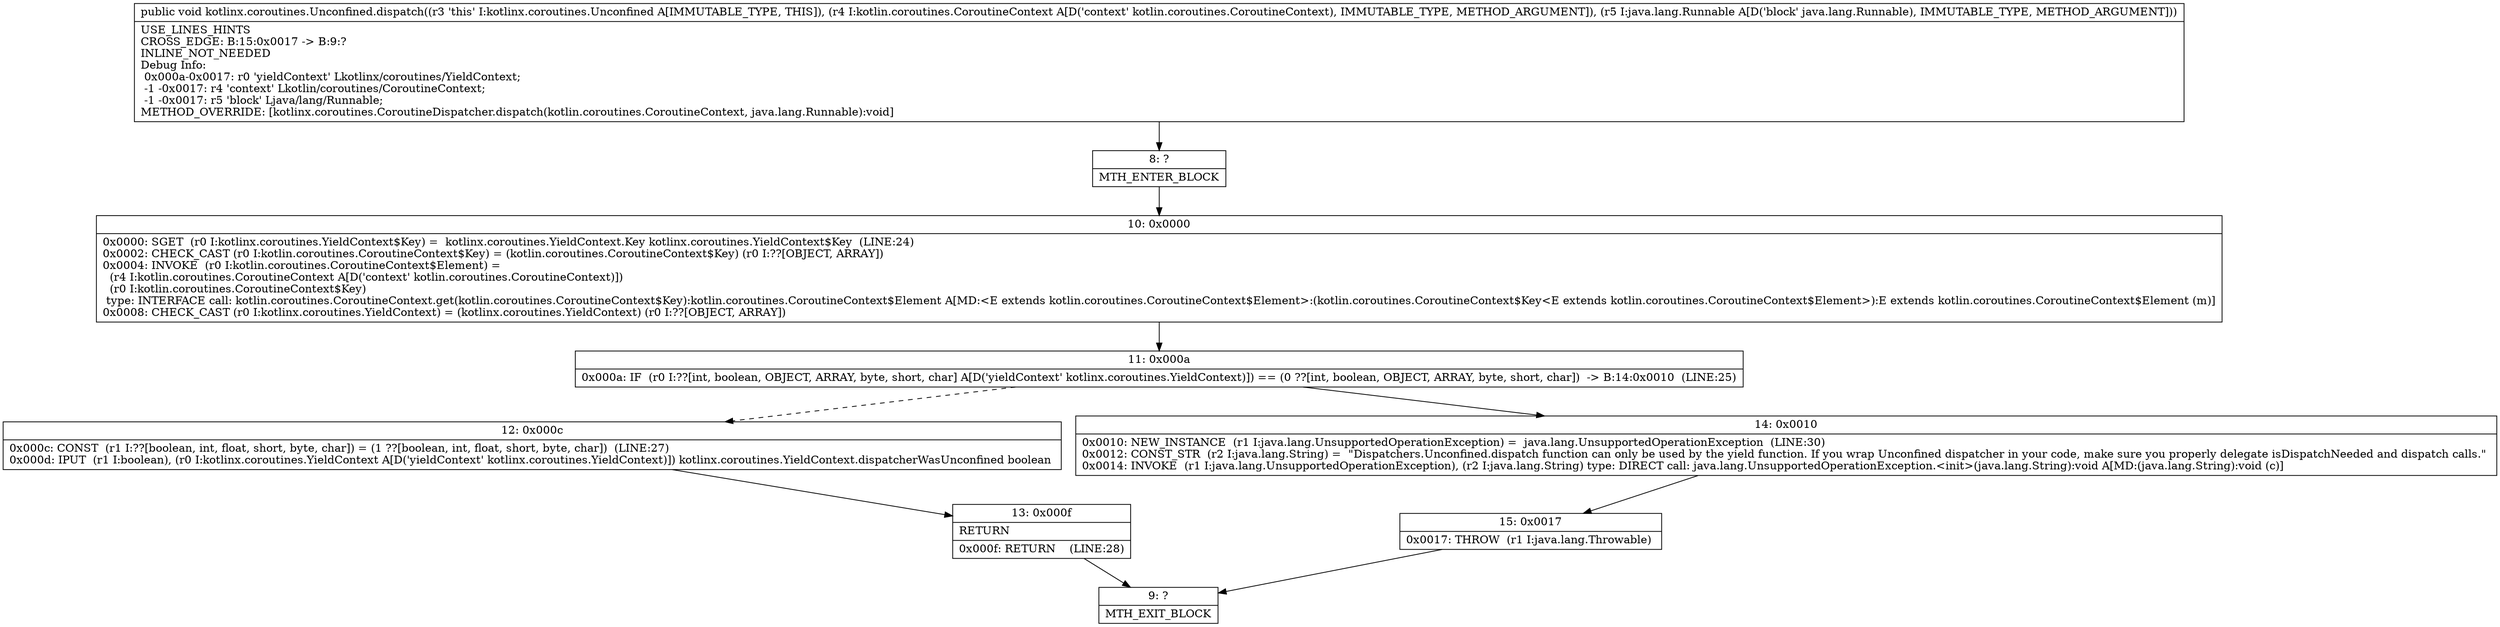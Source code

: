 digraph "CFG forkotlinx.coroutines.Unconfined.dispatch(Lkotlin\/coroutines\/CoroutineContext;Ljava\/lang\/Runnable;)V" {
Node_8 [shape=record,label="{8\:\ ?|MTH_ENTER_BLOCK\l}"];
Node_10 [shape=record,label="{10\:\ 0x0000|0x0000: SGET  (r0 I:kotlinx.coroutines.YieldContext$Key) =  kotlinx.coroutines.YieldContext.Key kotlinx.coroutines.YieldContext$Key  (LINE:24)\l0x0002: CHECK_CAST (r0 I:kotlin.coroutines.CoroutineContext$Key) = (kotlin.coroutines.CoroutineContext$Key) (r0 I:??[OBJECT, ARRAY]) \l0x0004: INVOKE  (r0 I:kotlin.coroutines.CoroutineContext$Element) = \l  (r4 I:kotlin.coroutines.CoroutineContext A[D('context' kotlin.coroutines.CoroutineContext)])\l  (r0 I:kotlin.coroutines.CoroutineContext$Key)\l type: INTERFACE call: kotlin.coroutines.CoroutineContext.get(kotlin.coroutines.CoroutineContext$Key):kotlin.coroutines.CoroutineContext$Element A[MD:\<E extends kotlin.coroutines.CoroutineContext$Element\>:(kotlin.coroutines.CoroutineContext$Key\<E extends kotlin.coroutines.CoroutineContext$Element\>):E extends kotlin.coroutines.CoroutineContext$Element (m)]\l0x0008: CHECK_CAST (r0 I:kotlinx.coroutines.YieldContext) = (kotlinx.coroutines.YieldContext) (r0 I:??[OBJECT, ARRAY]) \l}"];
Node_11 [shape=record,label="{11\:\ 0x000a|0x000a: IF  (r0 I:??[int, boolean, OBJECT, ARRAY, byte, short, char] A[D('yieldContext' kotlinx.coroutines.YieldContext)]) == (0 ??[int, boolean, OBJECT, ARRAY, byte, short, char])  \-\> B:14:0x0010  (LINE:25)\l}"];
Node_12 [shape=record,label="{12\:\ 0x000c|0x000c: CONST  (r1 I:??[boolean, int, float, short, byte, char]) = (1 ??[boolean, int, float, short, byte, char])  (LINE:27)\l0x000d: IPUT  (r1 I:boolean), (r0 I:kotlinx.coroutines.YieldContext A[D('yieldContext' kotlinx.coroutines.YieldContext)]) kotlinx.coroutines.YieldContext.dispatcherWasUnconfined boolean \l}"];
Node_13 [shape=record,label="{13\:\ 0x000f|RETURN\l|0x000f: RETURN    (LINE:28)\l}"];
Node_9 [shape=record,label="{9\:\ ?|MTH_EXIT_BLOCK\l}"];
Node_14 [shape=record,label="{14\:\ 0x0010|0x0010: NEW_INSTANCE  (r1 I:java.lang.UnsupportedOperationException) =  java.lang.UnsupportedOperationException  (LINE:30)\l0x0012: CONST_STR  (r2 I:java.lang.String) =  \"Dispatchers.Unconfined.dispatch function can only be used by the yield function. If you wrap Unconfined dispatcher in your code, make sure you properly delegate isDispatchNeeded and dispatch calls.\" \l0x0014: INVOKE  (r1 I:java.lang.UnsupportedOperationException), (r2 I:java.lang.String) type: DIRECT call: java.lang.UnsupportedOperationException.\<init\>(java.lang.String):void A[MD:(java.lang.String):void (c)]\l}"];
Node_15 [shape=record,label="{15\:\ 0x0017|0x0017: THROW  (r1 I:java.lang.Throwable) \l}"];
MethodNode[shape=record,label="{public void kotlinx.coroutines.Unconfined.dispatch((r3 'this' I:kotlinx.coroutines.Unconfined A[IMMUTABLE_TYPE, THIS]), (r4 I:kotlin.coroutines.CoroutineContext A[D('context' kotlin.coroutines.CoroutineContext), IMMUTABLE_TYPE, METHOD_ARGUMENT]), (r5 I:java.lang.Runnable A[D('block' java.lang.Runnable), IMMUTABLE_TYPE, METHOD_ARGUMENT]))  | USE_LINES_HINTS\lCROSS_EDGE: B:15:0x0017 \-\> B:9:?\lINLINE_NOT_NEEDED\lDebug Info:\l  0x000a\-0x0017: r0 'yieldContext' Lkotlinx\/coroutines\/YieldContext;\l  \-1 \-0x0017: r4 'context' Lkotlin\/coroutines\/CoroutineContext;\l  \-1 \-0x0017: r5 'block' Ljava\/lang\/Runnable;\lMETHOD_OVERRIDE: [kotlinx.coroutines.CoroutineDispatcher.dispatch(kotlin.coroutines.CoroutineContext, java.lang.Runnable):void]\l}"];
MethodNode -> Node_8;Node_8 -> Node_10;
Node_10 -> Node_11;
Node_11 -> Node_12[style=dashed];
Node_11 -> Node_14;
Node_12 -> Node_13;
Node_13 -> Node_9;
Node_14 -> Node_15;
Node_15 -> Node_9;
}

